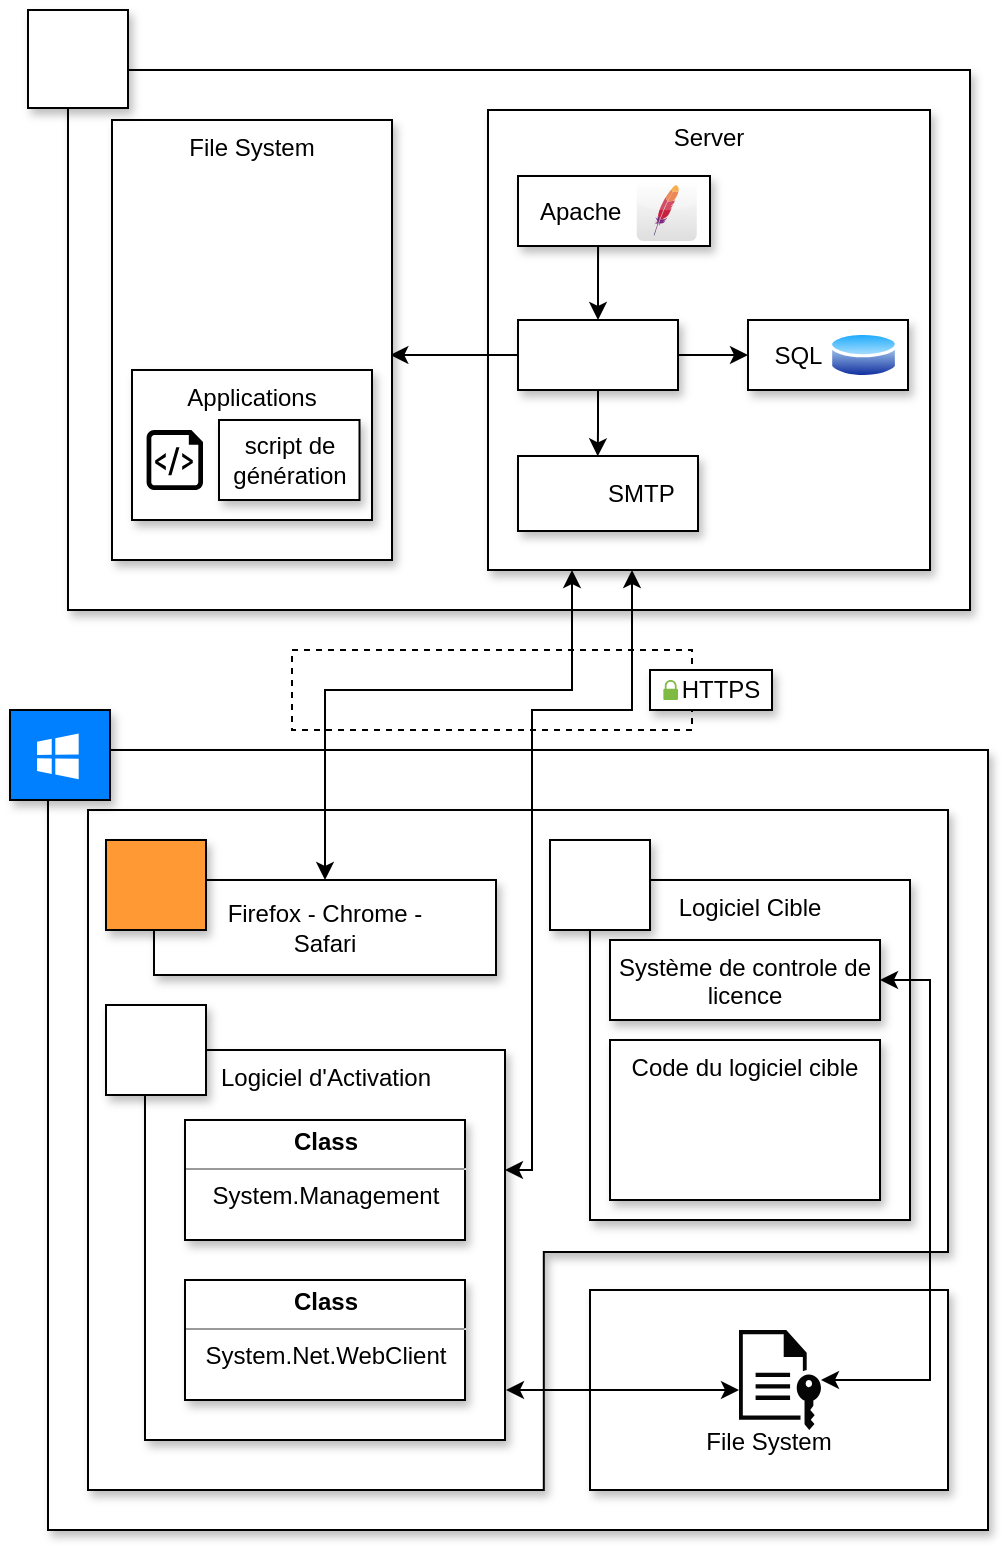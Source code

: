 <mxfile version="15.8.2" type="device"><diagram id="rkf4BurPFxcmtAwhZACn" name="Page-1"><mxGraphModel dx="1422" dy="770" grid="1" gridSize="10" guides="1" tooltips="1" connect="1" arrows="1" fold="1" page="1" pageScale="1" pageWidth="827" pageHeight="1169" math="0" shadow="0"><root><mxCell id="0"/><mxCell id="1" parent="0"/><mxCell id="i-kfAKJDTeJ6JBPIntwc-55" value="" style="rounded=0;whiteSpace=wrap;html=1;fillColor=none;dashed=1;" vertex="1" parent="1"><mxGeometry x="310" y="480" width="200" height="40" as="geometry"/></mxCell><mxCell id="i-kfAKJDTeJ6JBPIntwc-2" value="" style="rounded=0;whiteSpace=wrap;html=1;sketch=0;shadow=1;" vertex="1" parent="1"><mxGeometry x="198" y="190" width="451" height="270" as="geometry"/></mxCell><mxCell id="i-kfAKJDTeJ6JBPIntwc-3" value="Server" style="rounded=0;whiteSpace=wrap;html=1;verticalAlign=top;sketch=0;shadow=1;" vertex="1" parent="1"><mxGeometry x="408" y="210" width="221" height="230" as="geometry"/></mxCell><mxCell id="i-kfAKJDTeJ6JBPIntwc-4" value="" style="rounded=0;whiteSpace=wrap;html=1;sketch=0;shadow=1;" vertex="1" parent="1"><mxGeometry x="188" y="530" width="470" height="390" as="geometry"/></mxCell><mxCell id="i-kfAKJDTeJ6JBPIntwc-5" value="" style="verticalLabelPosition=bottom;verticalAlign=top;html=1;shape=mxgraph.basic.polygon;polyCoords=[[0.25,0],[0.75,0],[1,0],[1,0.65],[0.53,0.65],[0.53,1],[0,1],[0,0]];polyline=0;rounded=0;shadow=1;sketch=0;fontColor=none;strokeWidth=1;fillColor=default;" vertex="1" parent="1"><mxGeometry x="208" y="560" width="430" height="340" as="geometry"/></mxCell><mxCell id="i-kfAKJDTeJ6JBPIntwc-6" style="edgeStyle=orthogonalEdgeStyle;rounded=0;orthogonalLoop=1;jettySize=auto;html=1;exitX=0.417;exitY=0.98;exitDx=0;exitDy=0;exitPerimeter=0;" edge="1" parent="1" source="i-kfAKJDTeJ6JBPIntwc-8" target="i-kfAKJDTeJ6JBPIntwc-13"><mxGeometry relative="1" as="geometry"/></mxCell><mxCell id="i-kfAKJDTeJ6JBPIntwc-8" value="Apache&amp;nbsp;&amp;nbsp;&amp;nbsp;&amp;nbsp;&amp;nbsp;&amp;nbsp;&amp;nbsp;&amp;nbsp;&amp;nbsp;&amp;nbsp; " style="rounded=0;whiteSpace=wrap;html=1;sketch=0;shadow=1;" vertex="1" parent="1"><mxGeometry x="423" y="243" width="96" height="35" as="geometry"/></mxCell><mxCell id="i-kfAKJDTeJ6JBPIntwc-9" value="SQL &amp;nbsp; &amp;nbsp;&amp;nbsp;&amp;nbsp;&amp;nbsp;&amp;nbsp;&amp;nbsp; " style="rounded=0;whiteSpace=wrap;html=1;sketch=0;shadow=1;" vertex="1" parent="1"><mxGeometry x="538" y="315" width="80" height="35" as="geometry"/></mxCell><mxCell id="i-kfAKJDTeJ6JBPIntwc-10" style="edgeStyle=orthogonalEdgeStyle;rounded=0;orthogonalLoop=1;jettySize=auto;html=1;entryX=0;entryY=0.5;entryDx=0;entryDy=0;" edge="1" parent="1" source="i-kfAKJDTeJ6JBPIntwc-13" target="i-kfAKJDTeJ6JBPIntwc-9"><mxGeometry relative="1" as="geometry"/></mxCell><mxCell id="i-kfAKJDTeJ6JBPIntwc-11" style="edgeStyle=orthogonalEdgeStyle;rounded=0;orthogonalLoop=1;jettySize=auto;html=1;entryX=0.994;entryY=0.534;entryDx=0;entryDy=0;entryPerimeter=0;" edge="1" parent="1" source="i-kfAKJDTeJ6JBPIntwc-13" target="i-kfAKJDTeJ6JBPIntwc-15"><mxGeometry relative="1" as="geometry"/></mxCell><mxCell id="i-kfAKJDTeJ6JBPIntwc-12" style="edgeStyle=orthogonalEdgeStyle;rounded=0;orthogonalLoop=1;jettySize=auto;html=1;entryX=0.443;entryY=0.004;entryDx=0;entryDy=0;entryPerimeter=0;" edge="1" parent="1" source="i-kfAKJDTeJ6JBPIntwc-13" target="i-kfAKJDTeJ6JBPIntwc-14"><mxGeometry relative="1" as="geometry"/></mxCell><mxCell id="i-kfAKJDTeJ6JBPIntwc-13" value="" style="rounded=0;whiteSpace=wrap;html=1;sketch=0;shadow=1;" vertex="1" parent="1"><mxGeometry x="423" y="315" width="80" height="35" as="geometry"/></mxCell><mxCell id="i-kfAKJDTeJ6JBPIntwc-14" value="&amp;nbsp;&amp;nbsp;&amp;nbsp;&amp;nbsp;&amp;nbsp;&amp;nbsp;&amp;nbsp;&amp;nbsp;&amp;nbsp; SMTP" style="rounded=0;whiteSpace=wrap;html=1;sketch=0;shadow=1;" vertex="1" parent="1"><mxGeometry x="423" y="383" width="90" height="37.5" as="geometry"/></mxCell><mxCell id="i-kfAKJDTeJ6JBPIntwc-15" value="&lt;div&gt;File System&lt;/div&gt;&lt;div&gt;&lt;br&gt;&lt;/div&gt;" style="rounded=0;whiteSpace=wrap;html=1;verticalAlign=top;sketch=0;shadow=1;" vertex="1" parent="1"><mxGeometry x="220" y="215" width="140" height="220" as="geometry"/></mxCell><mxCell id="i-kfAKJDTeJ6JBPIntwc-16" value="Applications" style="rounded=0;whiteSpace=wrap;html=1;verticalAlign=top;sketch=0;shadow=1;" vertex="1" parent="1"><mxGeometry x="230" y="340" width="120" height="75" as="geometry"/></mxCell><mxCell id="i-kfAKJDTeJ6JBPIntwc-17" value="&lt;div&gt;script de&lt;/div&gt;&lt;div&gt;génération&lt;br&gt;&lt;/div&gt;" style="rounded=0;whiteSpace=wrap;html=1;verticalAlign=middle;sketch=0;shadow=1;" vertex="1" parent="1"><mxGeometry x="273.5" y="365" width="70.25" height="40" as="geometry"/></mxCell><mxCell id="i-kfAKJDTeJ6JBPIntwc-18" value="" style="shape=image;html=1;verticalAlign=top;verticalLabelPosition=bottom;labelBackgroundColor=#ffffff;imageAspect=0;aspect=fixed;image=https://cdn3.iconfinder.com/data/icons/file-extension-names-vol-3-2/512/38-128.png;rounded=0;sketch=0;" vertex="1" parent="1"><mxGeometry x="233.75" y="240" width="45" height="45" as="geometry"/></mxCell><mxCell id="i-kfAKJDTeJ6JBPIntwc-19" value="" style="shape=image;html=1;verticalAlign=top;verticalLabelPosition=bottom;labelBackgroundColor=#ffffff;imageAspect=0;aspect=fixed;image=https://cdn3.iconfinder.com/data/icons/file-extension-names-vol-3-2/512/48-128.png;rounded=0;sketch=0;" vertex="1" parent="1"><mxGeometry x="301.25" y="285" width="45" height="45" as="geometry"/></mxCell><mxCell id="i-kfAKJDTeJ6JBPIntwc-20" value="" style="shape=image;html=1;verticalAlign=top;verticalLabelPosition=bottom;labelBackgroundColor=#ffffff;imageAspect=0;aspect=fixed;image=https://cdn3.iconfinder.com/data/icons/file-extension-names-vol-3-2/512/26-128.png;rounded=0;sketch=0;" vertex="1" parent="1"><mxGeometry x="298.75" y="240" width="45" height="45" as="geometry"/></mxCell><mxCell id="i-kfAKJDTeJ6JBPIntwc-21" value="" style="shape=image;html=1;verticalAlign=top;verticalLabelPosition=bottom;labelBackgroundColor=#ffffff;imageAspect=0;aspect=fixed;image=https://cdn3.iconfinder.com/data/icons/file-extension-names-vol-3-2/512/23-128.png;rounded=0;sketch=0;" vertex="1" parent="1"><mxGeometry x="233.75" y="285" width="45" height="45" as="geometry"/></mxCell><mxCell id="i-kfAKJDTeJ6JBPIntwc-61" style="edgeStyle=orthogonalEdgeStyle;rounded=0;orthogonalLoop=1;jettySize=auto;html=1;startArrow=classic;startFill=1;" edge="1" parent="1" source="i-kfAKJDTeJ6JBPIntwc-22" target="i-kfAKJDTeJ6JBPIntwc-3"><mxGeometry relative="1" as="geometry"><Array as="points"><mxPoint x="327" y="500"/><mxPoint x="450" y="500"/></Array></mxGeometry></mxCell><mxCell id="i-kfAKJDTeJ6JBPIntwc-22" value="&lt;div&gt;Firefox - Chrome -&lt;/div&gt;&lt;div&gt;Safari&lt;/div&gt;" style="rounded=0;whiteSpace=wrap;html=1;verticalAlign=middle;sketch=0;shadow=1;" vertex="1" parent="1"><mxGeometry x="241" y="595" width="171" height="47.5" as="geometry"/></mxCell><mxCell id="i-kfAKJDTeJ6JBPIntwc-62" style="edgeStyle=orthogonalEdgeStyle;rounded=0;orthogonalLoop=1;jettySize=auto;html=1;jumpStyle=line;startArrow=classic;startFill=1;" edge="1" parent="1" source="i-kfAKJDTeJ6JBPIntwc-24" target="i-kfAKJDTeJ6JBPIntwc-3"><mxGeometry relative="1" as="geometry"><Array as="points"><mxPoint x="430" y="740"/><mxPoint x="430" y="510"/><mxPoint x="480" y="510"/></Array></mxGeometry></mxCell><mxCell id="i-kfAKJDTeJ6JBPIntwc-24" value="Logiciel d'Activation" style="rounded=0;whiteSpace=wrap;html=1;verticalAlign=top;sketch=0;shadow=1;" vertex="1" parent="1"><mxGeometry x="236.5" y="680" width="180" height="195" as="geometry"/></mxCell><mxCell id="i-kfAKJDTeJ6JBPIntwc-26" value="&amp;nbsp;&amp;nbsp; HTTPS" style="rounded=0;whiteSpace=wrap;html=1;shadow=1;sketch=0;verticalAlign=middle;" vertex="1" parent="1"><mxGeometry x="489" y="490" width="61" height="20" as="geometry"/></mxCell><mxCell id="i-kfAKJDTeJ6JBPIntwc-27" value="&lt;p style=&quot;margin: 4px 0px 0px;&quot;&gt;&lt;b&gt;Class&lt;/b&gt;&lt;/p&gt;&lt;hr size=&quot;1&quot;&gt;&lt;div style=&quot;height: 2px&quot;&gt;&lt;span style=&quot;white-space: pre&quot;&gt;System.Management&lt;br&gt;&lt;/span&gt;&lt;/div&gt;" style="verticalAlign=middle;align=center;overflow=fill;fontSize=12;fontFamily=Helvetica;html=1;shadow=1;" vertex="1" parent="1"><mxGeometry x="256.5" y="715" width="140" height="60" as="geometry"/></mxCell><mxCell id="i-kfAKJDTeJ6JBPIntwc-28" value="&lt;p style=&quot;margin: 4px 0px 0px&quot;&gt;&lt;b&gt;Class&lt;/b&gt;&lt;/p&gt;&lt;hr size=&quot;1&quot;&gt;&lt;div style=&quot;height: 2px&quot;&gt;&lt;span style=&quot;white-space: pre&quot;&gt;System.Net.WebClient&lt;br&gt;&lt;/span&gt;&lt;/div&gt;" style="verticalAlign=middle;align=center;overflow=fill;fontSize=12;fontFamily=Helvetica;html=1;shadow=1;" vertex="1" parent="1"><mxGeometry x="256.5" y="795" width="140" height="60" as="geometry"/></mxCell><mxCell id="i-kfAKJDTeJ6JBPIntwc-29" value="" style="group" vertex="1" connectable="0" parent="1"><mxGeometry x="217" y="657.5" width="50" height="45" as="geometry"/></mxCell><mxCell id="i-kfAKJDTeJ6JBPIntwc-30" value="" style="rounded=0;whiteSpace=wrap;html=1;sketch=0;shadow=1;" vertex="1" parent="i-kfAKJDTeJ6JBPIntwc-29"><mxGeometry width="50" height="45" as="geometry"/></mxCell><mxCell id="i-kfAKJDTeJ6JBPIntwc-31" value="" style="shape=image;verticalLabelPosition=bottom;labelBackgroundColor=#ffffff;verticalAlign=top;aspect=fixed;imageAspect=0;image=http://www.techbaz.org/Course/img/csharp-logo.png;" vertex="1" parent="i-kfAKJDTeJ6JBPIntwc-29"><mxGeometry x="2.5" y="1.38" width="45" height="42.23" as="geometry"/></mxCell><mxCell id="i-kfAKJDTeJ6JBPIntwc-32" value="" style="group;fillColor=#ffe6cc;strokeColor=#d79b00;" vertex="1" connectable="0" parent="1"><mxGeometry x="217" y="575" width="50" height="45" as="geometry"/></mxCell><mxCell id="i-kfAKJDTeJ6JBPIntwc-33" value="" style="rounded=0;whiteSpace=wrap;html=1;sketch=0;shadow=1;fillColor=#FF9933;" vertex="1" parent="i-kfAKJDTeJ6JBPIntwc-32"><mxGeometry width="50" height="45" as="geometry"/></mxCell><mxCell id="i-kfAKJDTeJ6JBPIntwc-34" value="" style="shape=image;html=1;verticalAlign=top;verticalLabelPosition=bottom;labelBackgroundColor=#ffffff;imageAspect=0;aspect=fixed;image=https://cdn0.iconfinder.com/data/icons/picons-social/57/72-firefox-2-128.png;rounded=0;shadow=0;sketch=0;strokeWidth=1;imageBackground=none;" vertex="1" parent="i-kfAKJDTeJ6JBPIntwc-32"><mxGeometry x="2.5" width="45" height="45" as="geometry"/></mxCell><mxCell id="i-kfAKJDTeJ6JBPIntwc-35" value="&lt;div&gt;File System&lt;/div&gt;&lt;div&gt;&lt;br&gt;&lt;/div&gt;" style="rounded=0;whiteSpace=wrap;html=1;verticalAlign=bottom;sketch=0;shadow=1;" vertex="1" parent="1"><mxGeometry x="459" y="800" width="179" height="100" as="geometry"/></mxCell><mxCell id="i-kfAKJDTeJ6JBPIntwc-36" value="Logiciel Cible" style="rounded=0;whiteSpace=wrap;html=1;verticalAlign=top;sketch=0;shadow=1;" vertex="1" parent="1"><mxGeometry x="459" y="595" width="160" height="170" as="geometry"/></mxCell><mxCell id="i-kfAKJDTeJ6JBPIntwc-37" value="" style="group" vertex="1" connectable="0" parent="1"><mxGeometry x="439" y="575" width="50" height="45" as="geometry"/></mxCell><mxCell id="i-kfAKJDTeJ6JBPIntwc-38" value="" style="rounded=0;whiteSpace=wrap;html=1;sketch=0;shadow=1;" vertex="1" parent="i-kfAKJDTeJ6JBPIntwc-37"><mxGeometry width="50" height="45" as="geometry"/></mxCell><mxCell id="i-kfAKJDTeJ6JBPIntwc-39" value="" style="shape=image;verticalLabelPosition=bottom;labelBackgroundColor=#ffffff;verticalAlign=top;aspect=fixed;imageAspect=0;image=http://www.techbaz.org/Course/img/csharp-logo.png;" vertex="1" parent="i-kfAKJDTeJ6JBPIntwc-37"><mxGeometry x="2.5" y="1.38" width="45" height="42.23" as="geometry"/></mxCell><mxCell id="i-kfAKJDTeJ6JBPIntwc-40" style="edgeStyle=orthogonalEdgeStyle;rounded=0;orthogonalLoop=1;jettySize=auto;html=1;fontColor=none;startArrow=classic;startFill=1;exitX=1;exitY=0.5;exitDx=0;exitDy=0;jumpStyle=none;" edge="1" parent="1" source="i-kfAKJDTeJ6JBPIntwc-41" target="i-kfAKJDTeJ6JBPIntwc-43"><mxGeometry relative="1" as="geometry"><Array as="points"><mxPoint x="629" y="645"/><mxPoint x="629" y="845"/></Array></mxGeometry></mxCell><mxCell id="i-kfAKJDTeJ6JBPIntwc-41" value="Système de controle de licence" style="rounded=0;whiteSpace=wrap;html=1;verticalAlign=top;sketch=0;shadow=1;" vertex="1" parent="1"><mxGeometry x="469" y="625" width="135" height="40" as="geometry"/></mxCell><mxCell id="i-kfAKJDTeJ6JBPIntwc-42" value="Code du logiciel cible" style="rounded=0;whiteSpace=wrap;html=1;verticalAlign=top;sketch=0;shadow=1;" vertex="1" parent="1"><mxGeometry x="469" y="675" width="135" height="80" as="geometry"/></mxCell><mxCell id="i-kfAKJDTeJ6JBPIntwc-43" value="" style="sketch=0;pointerEvents=1;shadow=0;dashed=0;html=1;strokeColor=none;fillColor=#050505;labelPosition=center;verticalLabelPosition=bottom;verticalAlign=top;outlineConnect=0;align=center;shape=mxgraph.office.concepts.file_key;rounded=0;" vertex="1" parent="1"><mxGeometry x="533.5" y="820" width="41" height="50" as="geometry"/></mxCell><mxCell id="i-kfAKJDTeJ6JBPIntwc-44" style="edgeStyle=orthogonalEdgeStyle;rounded=0;orthogonalLoop=1;jettySize=auto;html=1;startArrow=classic;startFill=1;" edge="1" parent="1" target="i-kfAKJDTeJ6JBPIntwc-43"><mxGeometry relative="1" as="geometry"><mxPoint x="417" y="850" as="sourcePoint"/><mxPoint x="398.5" y="975.007" as="targetPoint"/><Array as="points"><mxPoint x="499" y="850"/><mxPoint x="499" y="850"/></Array></mxGeometry></mxCell><mxCell id="i-kfAKJDTeJ6JBPIntwc-45" value="" style="rounded=0;whiteSpace=wrap;html=1;sketch=0;shadow=1;fillColor=#007FFF;" vertex="1" parent="1"><mxGeometry x="169" y="510" width="50" height="45" as="geometry"/></mxCell><mxCell id="i-kfAKJDTeJ6JBPIntwc-46" value="" style="sketch=0;pointerEvents=1;shadow=0;dashed=0;html=1;strokeColor=none;fillColor=#007FFF;labelPosition=center;verticalLabelPosition=bottom;verticalAlign=top;align=center;outlineConnect=0;shape=mxgraph.veeam2.microsoft_windows;rounded=0;fontColor=none;" vertex="1" parent="1"><mxGeometry x="174" y="512.5" width="40" height="40" as="geometry"/></mxCell><mxCell id="i-kfAKJDTeJ6JBPIntwc-47" value="" style="group" vertex="1" connectable="0" parent="1"><mxGeometry x="178" y="160" width="50" height="49" as="geometry"/></mxCell><mxCell id="i-kfAKJDTeJ6JBPIntwc-48" value="" style="rounded=0;whiteSpace=wrap;html=1;sketch=0;shadow=1;" vertex="1" parent="i-kfAKJDTeJ6JBPIntwc-47"><mxGeometry width="50" height="49" as="geometry"/></mxCell><mxCell id="i-kfAKJDTeJ6JBPIntwc-49" value="" style="group" vertex="1" connectable="0" parent="i-kfAKJDTeJ6JBPIntwc-47"><mxGeometry x="2" y="2" width="45" height="45" as="geometry"/></mxCell><mxCell id="i-kfAKJDTeJ6JBPIntwc-50" value="" style="shape=image;html=1;verticalAlign=top;verticalLabelPosition=bottom;labelBackgroundColor=#ffffff;imageAspect=0;aspect=fixed;image=https://cdn1.iconfinder.com/data/icons/operating-system-flat-1/30/linux-128.png;rounded=0;shadow=1;sketch=0;fontColor=none;strokeWidth=1;fillColor=#000000;fontStyle=4" vertex="1" parent="i-kfAKJDTeJ6JBPIntwc-49"><mxGeometry x="16" y="12" width="21" height="21" as="geometry"/></mxCell><mxCell id="i-kfAKJDTeJ6JBPIntwc-51" value="" style="shape=image;html=1;verticalAlign=top;verticalLabelPosition=bottom;labelBackgroundColor=#ffffff;imageAspect=0;aspect=fixed;image=https://cdn1.iconfinder.com/data/icons/logos-brands-1/24/logo_brand_brands_logos_ubuntu-128.png;rounded=0;shadow=1;sketch=0;fontColor=none;strokeWidth=1;fillColor=#000000;fontStyle=4" vertex="1" parent="i-kfAKJDTeJ6JBPIntwc-49"><mxGeometry width="45" height="45" as="geometry"/></mxCell><mxCell id="i-kfAKJDTeJ6JBPIntwc-60" value="" style="shape=image;html=1;verticalAlign=top;verticalLabelPosition=bottom;labelBackgroundColor=#ffffff;imageAspect=0;aspect=fixed;image=https://cdn3.iconfinder.com/data/icons/file-extension-names-vol-3-2/512/42-128.png;dashed=1;fillColor=none;" vertex="1" parent="1"><mxGeometry x="514" y="702.5" width="45" height="45" as="geometry"/></mxCell><mxCell id="i-kfAKJDTeJ6JBPIntwc-64" value="" style="sketch=0;aspect=fixed;pointerEvents=1;shadow=0;dashed=0;html=1;strokeColor=none;labelPosition=center;verticalLabelPosition=bottom;verticalAlign=top;align=center;fillColor=#000000;shape=mxgraph.azure.script_file" vertex="1" parent="1"><mxGeometry x="237.3" y="370" width="28.2" height="30" as="geometry"/></mxCell><mxCell id="i-kfAKJDTeJ6JBPIntwc-66" value="" style="shape=image;html=1;verticalAlign=top;verticalLabelPosition=bottom;labelBackgroundColor=#ffffff;imageAspect=0;aspect=fixed;image=https://cdn4.iconfinder.com/data/icons/scripting-and-programming-languages/512/php-128.png;dashed=1;fillColor=#000000;" vertex="1" parent="1"><mxGeometry x="443.63" y="313.13" width="38.75" height="38.75" as="geometry"/></mxCell><mxCell id="i-kfAKJDTeJ6JBPIntwc-76" value="" style="aspect=fixed;perimeter=ellipsePerimeter;html=1;align=center;shadow=0;dashed=0;spacingTop=3;image;image=img/lib/active_directory/database.svg;strokeColor=#FFFFFF;fillColor=#000000;fontColor=#000000;" vertex="1" parent="1"><mxGeometry x="578.54" y="319.75" width="34.46" height="25.5" as="geometry"/></mxCell><mxCell id="i-kfAKJDTeJ6JBPIntwc-77" value="" style="dashed=0;outlineConnect=0;html=1;align=center;labelPosition=center;verticalLabelPosition=bottom;verticalAlign=top;shape=mxgraph.webicons.apache;gradientColor=#DFDEDE;fontColor=#000000;strokeColor=#FFFFFF;aspect=fixed;" vertex="1" parent="1"><mxGeometry x="482.38" y="245.5" width="30" height="30" as="geometry"/></mxCell><mxCell id="i-kfAKJDTeJ6JBPIntwc-79" value="" style="shape=image;html=1;verticalAlign=top;verticalLabelPosition=bottom;labelBackgroundColor=#ffffff;imageAspect=0;aspect=fixed;image=https://cdn4.iconfinder.com/data/icons/miu-black-social-2/60/mail-128.png;labelBorderColor=none;fontColor=default;strokeColor=#000000;fillColor=none;gradientColor=none;" vertex="1" parent="1"><mxGeometry x="429" y="385.13" width="33.25" height="33.25" as="geometry"/></mxCell><mxCell id="i-kfAKJDTeJ6JBPIntwc-83" value="" style="sketch=0;pointerEvents=1;shadow=0;dashed=0;html=1;strokeColor=none;labelPosition=center;verticalLabelPosition=bottom;verticalAlign=top;outlineConnect=0;align=center;shape=mxgraph.office.security.lock_protected;fillColor=#7FBA42;labelBackgroundColor=none;labelBorderColor=none;fontColor=#39FF2B;aspect=fixed;" vertex="1" parent="1"><mxGeometry x="495.69" y="495" width="7.31" height="10" as="geometry"/></mxCell></root></mxGraphModel></diagram></mxfile>